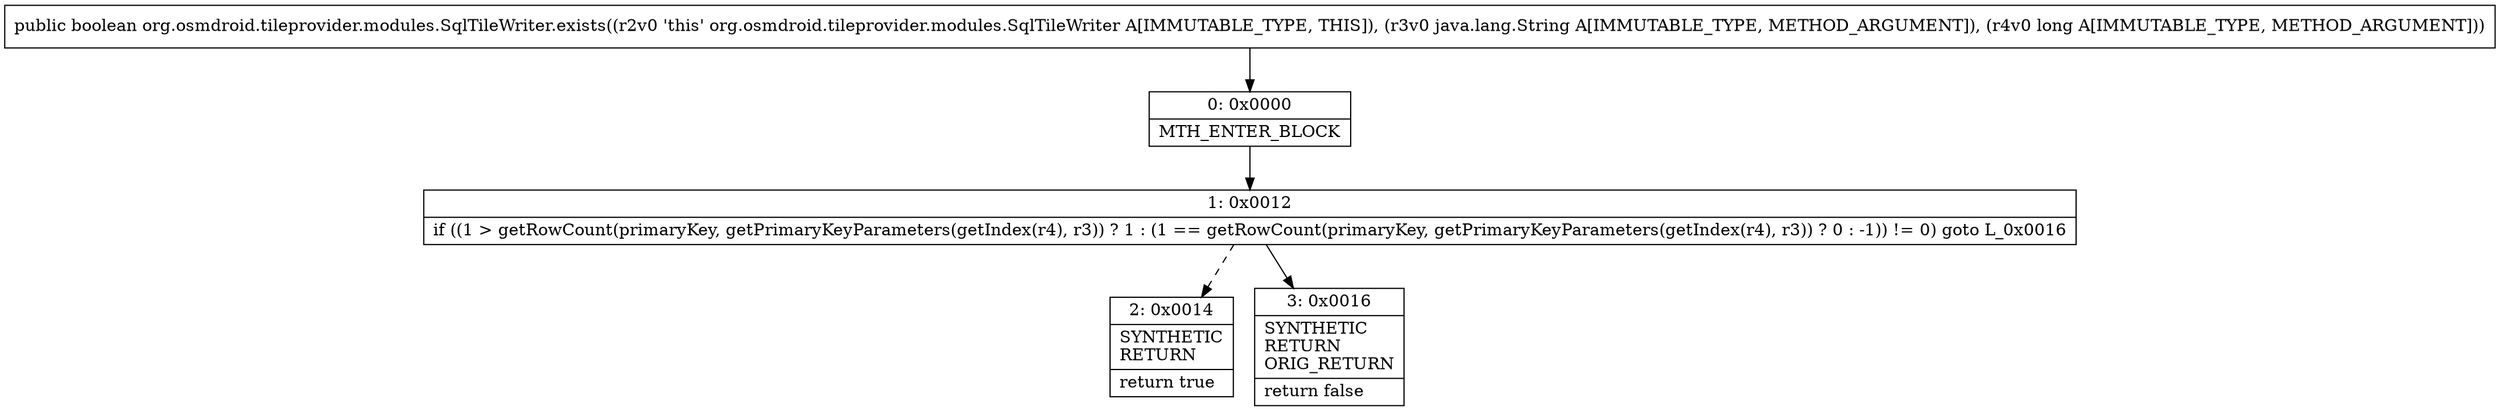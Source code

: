 digraph "CFG fororg.osmdroid.tileprovider.modules.SqlTileWriter.exists(Ljava\/lang\/String;J)Z" {
Node_0 [shape=record,label="{0\:\ 0x0000|MTH_ENTER_BLOCK\l}"];
Node_1 [shape=record,label="{1\:\ 0x0012|if ((1 \> getRowCount(primaryKey, getPrimaryKeyParameters(getIndex(r4), r3)) ? 1 : (1 == getRowCount(primaryKey, getPrimaryKeyParameters(getIndex(r4), r3)) ? 0 : \-1)) != 0) goto L_0x0016\l}"];
Node_2 [shape=record,label="{2\:\ 0x0014|SYNTHETIC\lRETURN\l|return true\l}"];
Node_3 [shape=record,label="{3\:\ 0x0016|SYNTHETIC\lRETURN\lORIG_RETURN\l|return false\l}"];
MethodNode[shape=record,label="{public boolean org.osmdroid.tileprovider.modules.SqlTileWriter.exists((r2v0 'this' org.osmdroid.tileprovider.modules.SqlTileWriter A[IMMUTABLE_TYPE, THIS]), (r3v0 java.lang.String A[IMMUTABLE_TYPE, METHOD_ARGUMENT]), (r4v0 long A[IMMUTABLE_TYPE, METHOD_ARGUMENT])) }"];
MethodNode -> Node_0;
Node_0 -> Node_1;
Node_1 -> Node_2[style=dashed];
Node_1 -> Node_3;
}

